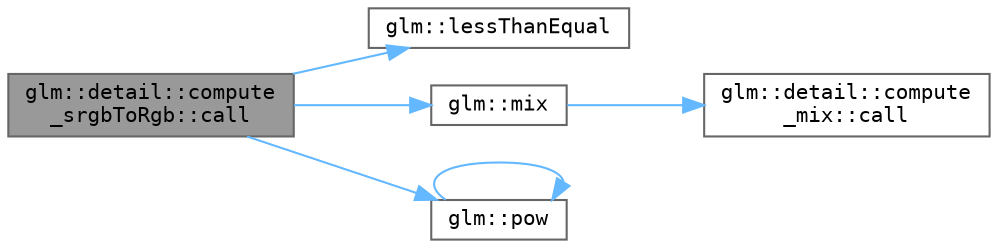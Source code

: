 digraph "glm::detail::compute_srgbToRgb::call"
{
 // LATEX_PDF_SIZE
  bgcolor="transparent";
  edge [fontname=Terminal,fontsize=10,labelfontname=Helvetica,labelfontsize=10];
  node [fontname=Terminal,fontsize=10,shape=box,height=0.2,width=0.4];
  rankdir="LR";
  Node1 [label="glm::detail::compute\l_srgbToRgb::call",height=0.2,width=0.4,color="gray40", fillcolor="grey60", style="filled", fontcolor="black",tooltip=" "];
  Node1 -> Node2 [color="steelblue1",style="solid"];
  Node2 [label="glm::lessThanEqual",height=0.2,width=0.4,color="grey40", fillcolor="white", style="filled",URL="$group__core__func__vector__relational.html#gae4adee3ccfca4f66ff5b0ce3686399c2",tooltip=" "];
  Node1 -> Node3 [color="steelblue1",style="solid"];
  Node3 [label="glm::mix",height=0.2,width=0.4,color="grey40", fillcolor="white", style="filled",URL="$group__core__func__common.html#ga6b6e0c7ecb4a5b78f929566355bb7416",tooltip=" "];
  Node3 -> Node4 [color="steelblue1",style="solid"];
  Node4 [label="glm::detail::compute\l_mix::call",height=0.2,width=0.4,color="grey40", fillcolor="white", style="filled",URL="$structglm_1_1detail_1_1compute__mix.html#a89407e90d0ebcd4f94f7fb425f1e7668",tooltip=" "];
  Node1 -> Node5 [color="steelblue1",style="solid"];
  Node5 [label="glm::pow",height=0.2,width=0.4,color="grey40", fillcolor="white", style="filled",URL="$group__core__func__exponential.html#ga717a43207fffc8b5e8e66cf56ded5ace",tooltip=" "];
  Node5 -> Node5 [color="steelblue1",style="solid"];
}
